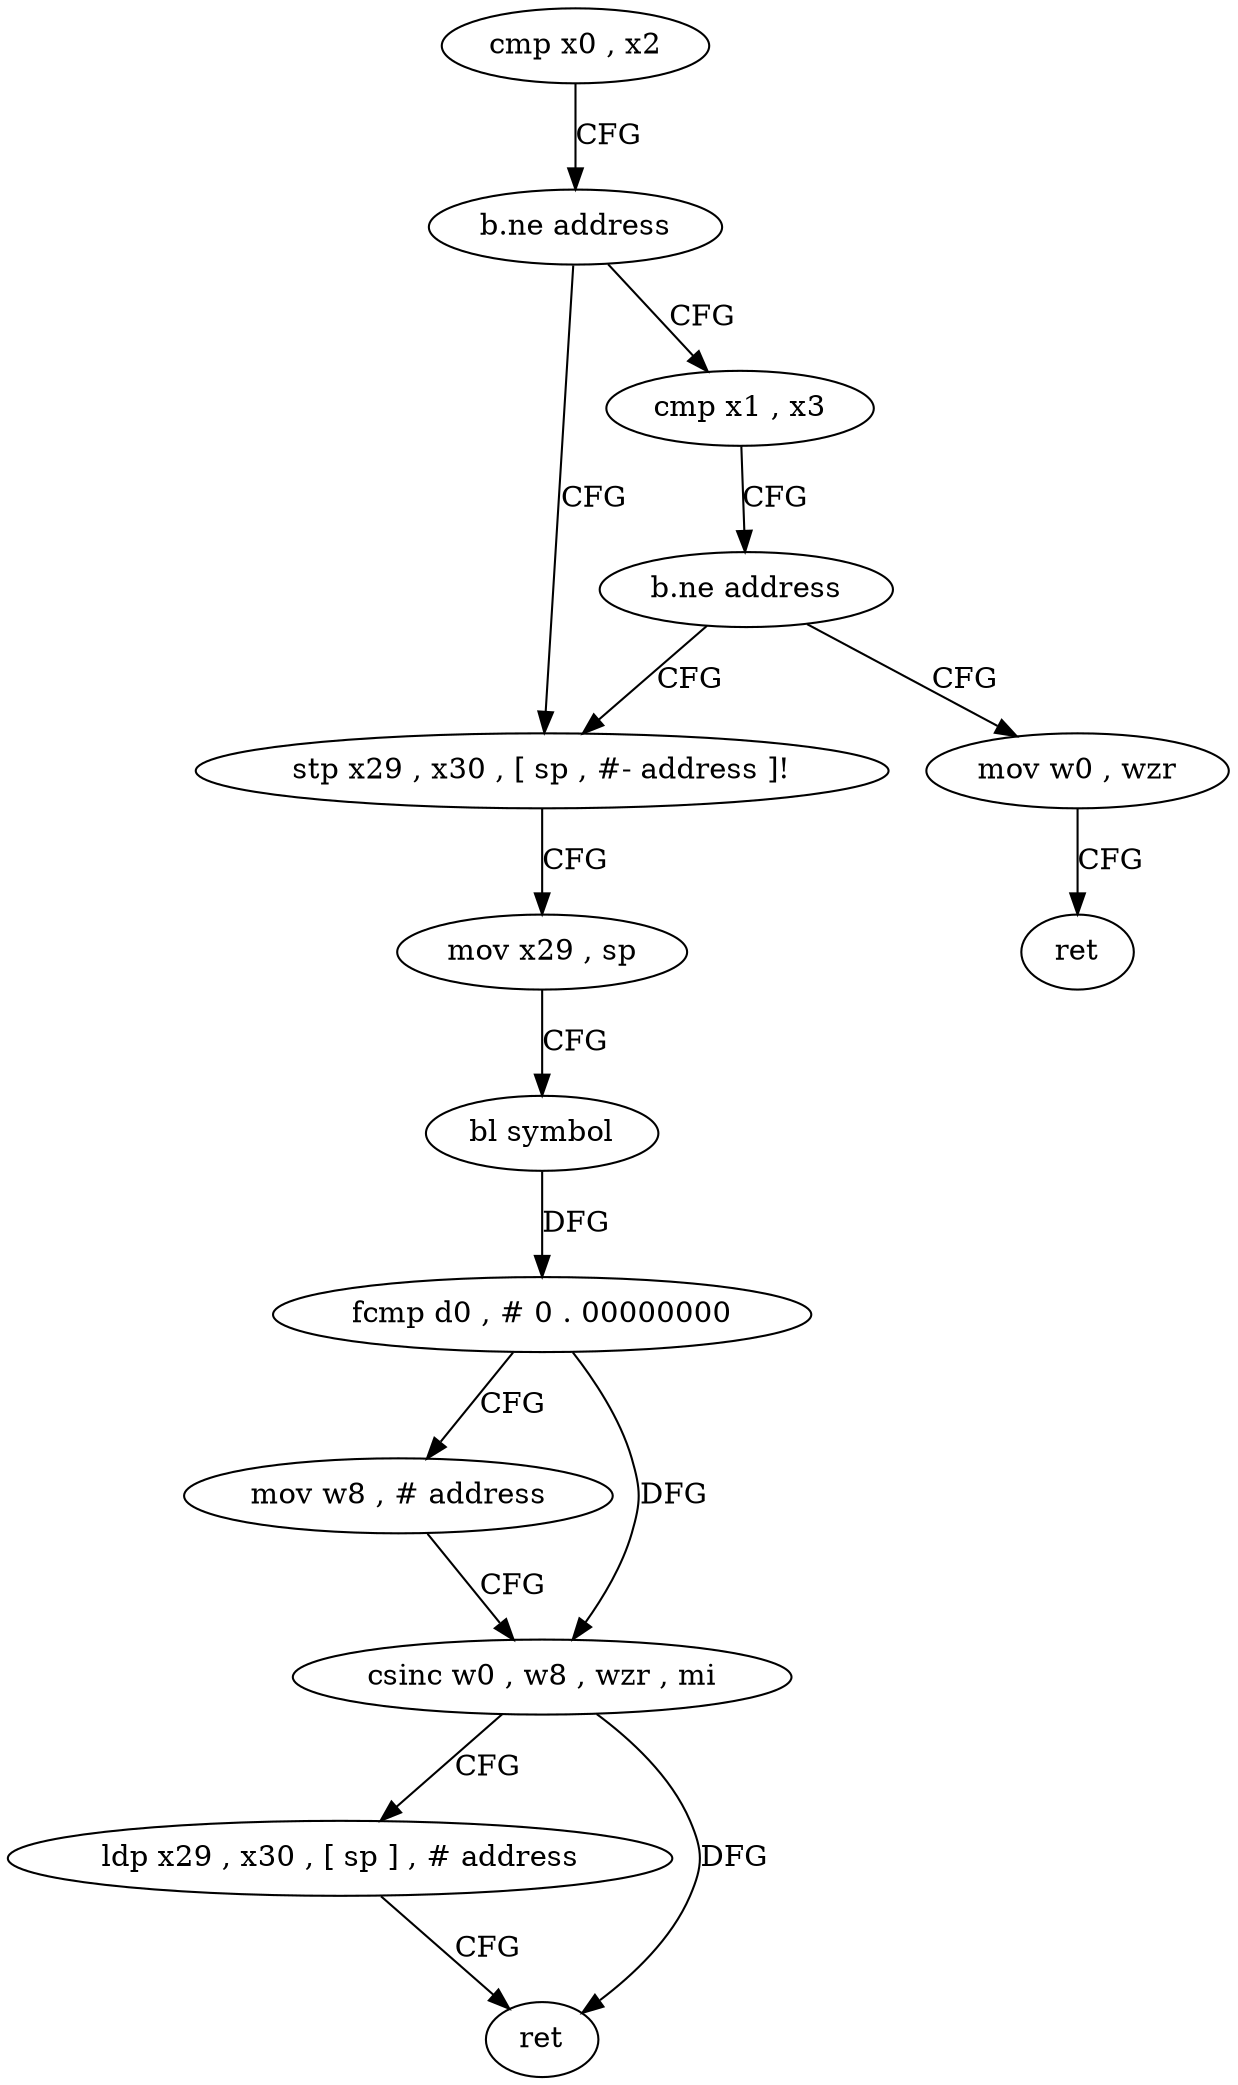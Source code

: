 digraph "func" {
"4212420" [label = "cmp x0 , x2" ]
"4212424" [label = "b.ne address" ]
"4212444" [label = "stp x29 , x30 , [ sp , #- address ]!" ]
"4212428" [label = "cmp x1 , x3" ]
"4212448" [label = "mov x29 , sp" ]
"4212452" [label = "bl symbol" ]
"4212456" [label = "fcmp d0 , # 0 . 00000000" ]
"4212460" [label = "mov w8 , # address" ]
"4212464" [label = "csinc w0 , w8 , wzr , mi" ]
"4212468" [label = "ldp x29 , x30 , [ sp ] , # address" ]
"4212472" [label = "ret" ]
"4212432" [label = "b.ne address" ]
"4212436" [label = "mov w0 , wzr" ]
"4212440" [label = "ret" ]
"4212420" -> "4212424" [ label = "CFG" ]
"4212424" -> "4212444" [ label = "CFG" ]
"4212424" -> "4212428" [ label = "CFG" ]
"4212444" -> "4212448" [ label = "CFG" ]
"4212428" -> "4212432" [ label = "CFG" ]
"4212448" -> "4212452" [ label = "CFG" ]
"4212452" -> "4212456" [ label = "DFG" ]
"4212456" -> "4212460" [ label = "CFG" ]
"4212456" -> "4212464" [ label = "DFG" ]
"4212460" -> "4212464" [ label = "CFG" ]
"4212464" -> "4212468" [ label = "CFG" ]
"4212464" -> "4212472" [ label = "DFG" ]
"4212468" -> "4212472" [ label = "CFG" ]
"4212432" -> "4212444" [ label = "CFG" ]
"4212432" -> "4212436" [ label = "CFG" ]
"4212436" -> "4212440" [ label = "CFG" ]
}
